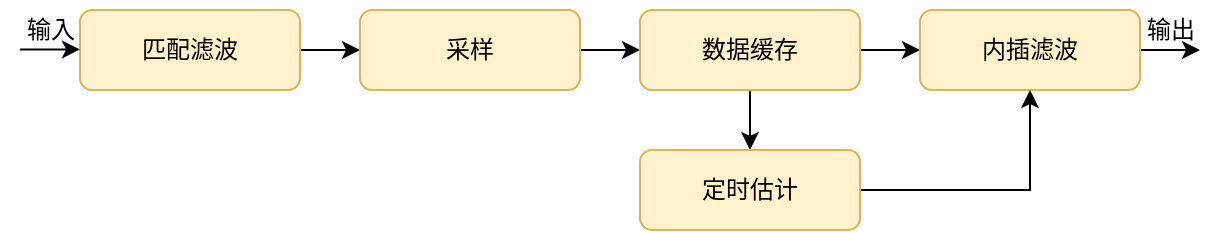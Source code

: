 <mxfile version="26.0.16">
  <diagram name="第 1 页" id="nXQOnZE0P9oZ-52Qd-Zr">
    <mxGraphModel dx="1185" dy="632" grid="1" gridSize="10" guides="1" tooltips="1" connect="1" arrows="1" fold="1" page="1" pageScale="1" pageWidth="827" pageHeight="1169" math="0" shadow="0">
      <root>
        <mxCell id="0" />
        <mxCell id="1" parent="0" />
        <mxCell id="Im-q3gLvqHqA-51huI1s-6" style="edgeStyle=orthogonalEdgeStyle;rounded=0;orthogonalLoop=1;jettySize=auto;html=1;exitX=1;exitY=0.5;exitDx=0;exitDy=0;entryX=0;entryY=0.5;entryDx=0;entryDy=0;" edge="1" parent="1" source="Im-q3gLvqHqA-51huI1s-1" target="Im-q3gLvqHqA-51huI1s-2">
          <mxGeometry relative="1" as="geometry" />
        </mxCell>
        <mxCell id="Im-q3gLvqHqA-51huI1s-1" value="匹配滤波" style="rounded=1;whiteSpace=wrap;html=1;fillColor=#fff2cc;strokeColor=#d6b656;" vertex="1" parent="1">
          <mxGeometry x="120" y="560" width="110" height="40" as="geometry" />
        </mxCell>
        <mxCell id="Im-q3gLvqHqA-51huI1s-7" style="edgeStyle=orthogonalEdgeStyle;rounded=0;orthogonalLoop=1;jettySize=auto;html=1;exitX=1;exitY=0.5;exitDx=0;exitDy=0;" edge="1" parent="1" source="Im-q3gLvqHqA-51huI1s-2" target="Im-q3gLvqHqA-51huI1s-3">
          <mxGeometry relative="1" as="geometry" />
        </mxCell>
        <mxCell id="Im-q3gLvqHqA-51huI1s-2" value="采样" style="rounded=1;whiteSpace=wrap;html=1;fillColor=#fff2cc;strokeColor=#d6b656;" vertex="1" parent="1">
          <mxGeometry x="260" y="560" width="110" height="40" as="geometry" />
        </mxCell>
        <mxCell id="Im-q3gLvqHqA-51huI1s-8" style="edgeStyle=orthogonalEdgeStyle;rounded=0;orthogonalLoop=1;jettySize=auto;html=1;exitX=0.5;exitY=1;exitDx=0;exitDy=0;entryX=0.5;entryY=0;entryDx=0;entryDy=0;" edge="1" parent="1" source="Im-q3gLvqHqA-51huI1s-3" target="Im-q3gLvqHqA-51huI1s-5">
          <mxGeometry relative="1" as="geometry" />
        </mxCell>
        <mxCell id="Im-q3gLvqHqA-51huI1s-10" style="edgeStyle=orthogonalEdgeStyle;rounded=0;orthogonalLoop=1;jettySize=auto;html=1;exitX=1;exitY=0.5;exitDx=0;exitDy=0;entryX=0;entryY=0.5;entryDx=0;entryDy=0;" edge="1" parent="1" source="Im-q3gLvqHqA-51huI1s-3" target="Im-q3gLvqHqA-51huI1s-4">
          <mxGeometry relative="1" as="geometry" />
        </mxCell>
        <mxCell id="Im-q3gLvqHqA-51huI1s-3" value="数据缓存" style="rounded=1;whiteSpace=wrap;html=1;fillColor=#fff2cc;strokeColor=#d6b656;" vertex="1" parent="1">
          <mxGeometry x="400" y="560" width="110" height="40" as="geometry" />
        </mxCell>
        <mxCell id="Im-q3gLvqHqA-51huI1s-12" style="edgeStyle=orthogonalEdgeStyle;rounded=0;orthogonalLoop=1;jettySize=auto;html=1;exitX=1;exitY=0.5;exitDx=0;exitDy=0;" edge="1" parent="1" source="Im-q3gLvqHqA-51huI1s-4">
          <mxGeometry relative="1" as="geometry">
            <mxPoint x="680" y="580" as="targetPoint" />
          </mxGeometry>
        </mxCell>
        <mxCell id="Im-q3gLvqHqA-51huI1s-4" value="内插滤波" style="rounded=1;whiteSpace=wrap;html=1;fillColor=#fff2cc;strokeColor=#d6b656;" vertex="1" parent="1">
          <mxGeometry x="540" y="560" width="110" height="40" as="geometry" />
        </mxCell>
        <mxCell id="Im-q3gLvqHqA-51huI1s-9" style="edgeStyle=orthogonalEdgeStyle;rounded=0;orthogonalLoop=1;jettySize=auto;html=1;exitX=1;exitY=0.5;exitDx=0;exitDy=0;entryX=0.5;entryY=1;entryDx=0;entryDy=0;" edge="1" parent="1" source="Im-q3gLvqHqA-51huI1s-5" target="Im-q3gLvqHqA-51huI1s-4">
          <mxGeometry relative="1" as="geometry" />
        </mxCell>
        <mxCell id="Im-q3gLvqHqA-51huI1s-5" value="定时估计" style="rounded=1;whiteSpace=wrap;html=1;fillColor=#fff2cc;strokeColor=#d6b656;" vertex="1" parent="1">
          <mxGeometry x="400" y="630" width="110" height="40" as="geometry" />
        </mxCell>
        <mxCell id="Im-q3gLvqHqA-51huI1s-16" value="输入" style="text;html=1;align=center;verticalAlign=middle;resizable=0;points=[];autosize=1;strokeColor=none;fillColor=none;" vertex="1" parent="1">
          <mxGeometry x="80" y="555" width="50" height="30" as="geometry" />
        </mxCell>
        <mxCell id="Im-q3gLvqHqA-51huI1s-17" value="输出" style="text;html=1;align=center;verticalAlign=middle;resizable=0;points=[];autosize=1;strokeColor=none;fillColor=none;" vertex="1" parent="1">
          <mxGeometry x="640" y="555" width="50" height="30" as="geometry" />
        </mxCell>
        <mxCell id="Im-q3gLvqHqA-51huI1s-18" style="edgeStyle=orthogonalEdgeStyle;rounded=0;orthogonalLoop=1;jettySize=auto;html=1;exitX=1;exitY=0.5;exitDx=0;exitDy=0;entryX=0;entryY=0.5;entryDx=0;entryDy=0;" edge="1" parent="1">
          <mxGeometry relative="1" as="geometry">
            <mxPoint x="90" y="579.71" as="sourcePoint" />
            <mxPoint x="120" y="579.71" as="targetPoint" />
          </mxGeometry>
        </mxCell>
      </root>
    </mxGraphModel>
  </diagram>
</mxfile>
